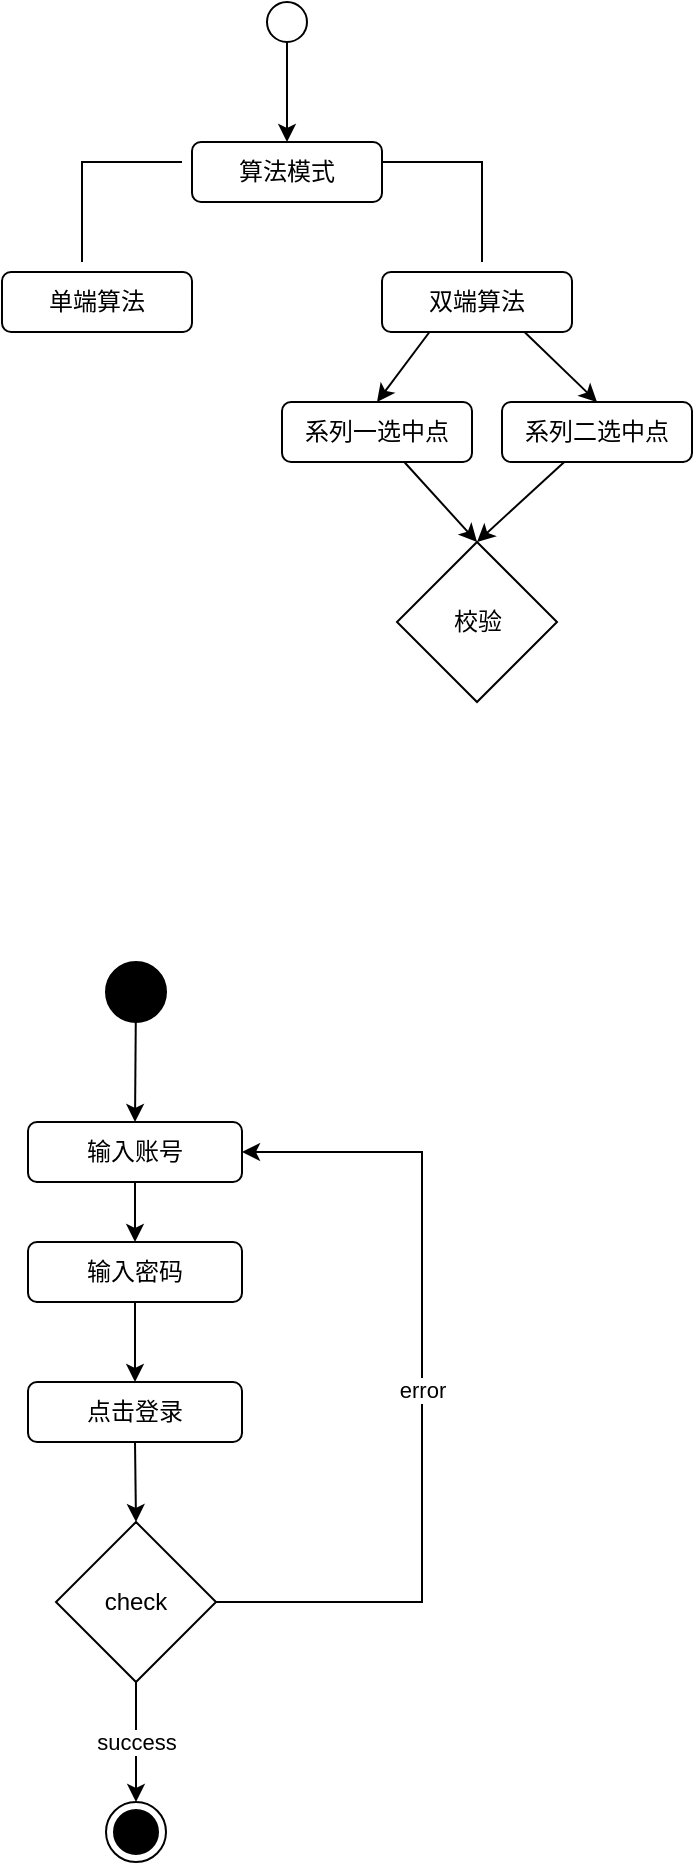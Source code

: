 <mxfile>
    <diagram id="L7N4uQQxCRS2x4fcvDcS" name="第 1 页">
        <mxGraphModel dx="775" dy="484" grid="1" gridSize="10" guides="1" tooltips="1" connect="1" arrows="1" fold="1" page="1" pageScale="1" pageWidth="827" pageHeight="1169" math="0" shadow="0">
            <root>
                <mxCell id="0"/>
                <mxCell id="1" parent="0"/>
                <mxCell id="5" value="" style="edgeStyle=none;html=1;" edge="1" parent="1" source="2" target="4">
                    <mxGeometry relative="1" as="geometry"/>
                </mxCell>
                <mxCell id="2" value="" style="ellipse;whiteSpace=wrap;html=1;aspect=fixed;" vertex="1" parent="1">
                    <mxGeometry x="382.5" y="40" width="20" height="20" as="geometry"/>
                </mxCell>
                <mxCell id="4" value="算法模式" style="rounded=1;whiteSpace=wrap;html=1;" vertex="1" parent="1">
                    <mxGeometry x="345" y="110" width="95" height="30" as="geometry"/>
                </mxCell>
                <mxCell id="19" style="edgeStyle=none;rounded=0;html=1;exitX=0.25;exitY=1;exitDx=0;exitDy=0;entryX=0.5;entryY=0;entryDx=0;entryDy=0;" edge="1" parent="1" source="6" target="14">
                    <mxGeometry relative="1" as="geometry"/>
                </mxCell>
                <mxCell id="20" style="edgeStyle=none;rounded=0;html=1;exitX=0.75;exitY=1;exitDx=0;exitDy=0;entryX=0.5;entryY=0;entryDx=0;entryDy=0;" edge="1" parent="1" source="6" target="15">
                    <mxGeometry relative="1" as="geometry"/>
                </mxCell>
                <mxCell id="6" value="双端算法" style="rounded=1;whiteSpace=wrap;html=1;" vertex="1" parent="1">
                    <mxGeometry x="440" y="175" width="95" height="30" as="geometry"/>
                </mxCell>
                <mxCell id="7" value="单端算法" style="rounded=1;whiteSpace=wrap;html=1;" vertex="1" parent="1">
                    <mxGeometry x="250" y="175" width="95" height="30" as="geometry"/>
                </mxCell>
                <mxCell id="17" style="edgeStyle=none;rounded=0;html=1;entryX=0.5;entryY=0;entryDx=0;entryDy=0;" edge="1" parent="1" source="14" target="16">
                    <mxGeometry relative="1" as="geometry"/>
                </mxCell>
                <mxCell id="14" value="系列一选中点" style="rounded=1;whiteSpace=wrap;html=1;" vertex="1" parent="1">
                    <mxGeometry x="390" y="240" width="95" height="30" as="geometry"/>
                </mxCell>
                <mxCell id="18" style="edgeStyle=none;rounded=0;html=1;entryX=0.5;entryY=0;entryDx=0;entryDy=0;" edge="1" parent="1" source="15" target="16">
                    <mxGeometry relative="1" as="geometry"/>
                </mxCell>
                <mxCell id="15" value="系列二选中点" style="rounded=1;whiteSpace=wrap;html=1;" vertex="1" parent="1">
                    <mxGeometry x="500" y="240" width="95" height="30" as="geometry"/>
                </mxCell>
                <mxCell id="16" value="校验" style="rhombus;whiteSpace=wrap;html=1;" vertex="1" parent="1">
                    <mxGeometry x="447.5" y="310" width="80" height="80" as="geometry"/>
                </mxCell>
                <mxCell id="22" value="" style="endArrow=none;html=1;rounded=0;" edge="1" parent="1">
                    <mxGeometry width="50" height="50" relative="1" as="geometry">
                        <mxPoint x="290" y="170" as="sourcePoint"/>
                        <mxPoint x="340" y="120" as="targetPoint"/>
                        <Array as="points">
                            <mxPoint x="290" y="120"/>
                        </Array>
                    </mxGeometry>
                </mxCell>
                <mxCell id="23" value="" style="endArrow=none;html=1;rounded=0;" edge="1" parent="1">
                    <mxGeometry width="50" height="50" relative="1" as="geometry">
                        <mxPoint x="490" y="170" as="sourcePoint"/>
                        <mxPoint x="440" y="120" as="targetPoint"/>
                        <Array as="points">
                            <mxPoint x="490" y="120"/>
                        </Array>
                    </mxGeometry>
                </mxCell>
                <mxCell id="27" style="edgeStyle=none;rounded=0;html=1;entryX=0.5;entryY=0;entryDx=0;entryDy=0;" edge="1" parent="1" source="24" target="25">
                    <mxGeometry relative="1" as="geometry"/>
                </mxCell>
                <mxCell id="24" value="输入账号" style="rounded=1;whiteSpace=wrap;html=1;" vertex="1" parent="1">
                    <mxGeometry x="263" y="600" width="107" height="30" as="geometry"/>
                </mxCell>
                <mxCell id="28" style="edgeStyle=none;rounded=0;html=1;exitX=0.5;exitY=1;exitDx=0;exitDy=0;entryX=0.5;entryY=0;entryDx=0;entryDy=0;" edge="1" parent="1" source="25" target="26">
                    <mxGeometry relative="1" as="geometry"/>
                </mxCell>
                <mxCell id="25" value="输入密码" style="rounded=1;whiteSpace=wrap;html=1;" vertex="1" parent="1">
                    <mxGeometry x="263" y="660" width="107" height="30" as="geometry"/>
                </mxCell>
                <mxCell id="30" style="edgeStyle=none;rounded=0;html=1;exitX=0.5;exitY=1;exitDx=0;exitDy=0;entryX=0.5;entryY=0;entryDx=0;entryDy=0;" edge="1" parent="1" source="26" target="29">
                    <mxGeometry relative="1" as="geometry"/>
                </mxCell>
                <mxCell id="26" value="点击登录" style="rounded=1;whiteSpace=wrap;html=1;" vertex="1" parent="1">
                    <mxGeometry x="263" y="730" width="107" height="30" as="geometry"/>
                </mxCell>
                <mxCell id="31" value="error" style="edgeStyle=none;rounded=0;html=1;entryX=1;entryY=0.5;entryDx=0;entryDy=0;" edge="1" parent="1" source="29" target="24">
                    <mxGeometry relative="1" as="geometry">
                        <Array as="points">
                            <mxPoint x="460" y="840"/>
                            <mxPoint x="460" y="615"/>
                        </Array>
                    </mxGeometry>
                </mxCell>
                <mxCell id="35" value="success" style="edgeStyle=none;rounded=0;html=1;entryX=0.5;entryY=0;entryDx=0;entryDy=0;" edge="1" parent="1" source="29" target="34">
                    <mxGeometry relative="1" as="geometry"/>
                </mxCell>
                <mxCell id="29" value="check" style="rhombus;whiteSpace=wrap;html=1;" vertex="1" parent="1">
                    <mxGeometry x="277" y="800" width="80" height="80" as="geometry"/>
                </mxCell>
                <mxCell id="33" style="edgeStyle=none;rounded=0;html=1;entryX=0.5;entryY=0;entryDx=0;entryDy=0;" edge="1" parent="1" source="32" target="24">
                    <mxGeometry relative="1" as="geometry"/>
                </mxCell>
                <mxCell id="32" value="" style="ellipse;fillColor=strokeColor;" vertex="1" parent="1">
                    <mxGeometry x="302" y="520" width="30" height="30" as="geometry"/>
                </mxCell>
                <mxCell id="34" value="" style="ellipse;html=1;shape=endState;fillColor=strokeColor;" vertex="1" parent="1">
                    <mxGeometry x="302" y="940" width="30" height="30" as="geometry"/>
                </mxCell>
            </root>
        </mxGraphModel>
    </diagram>
</mxfile>